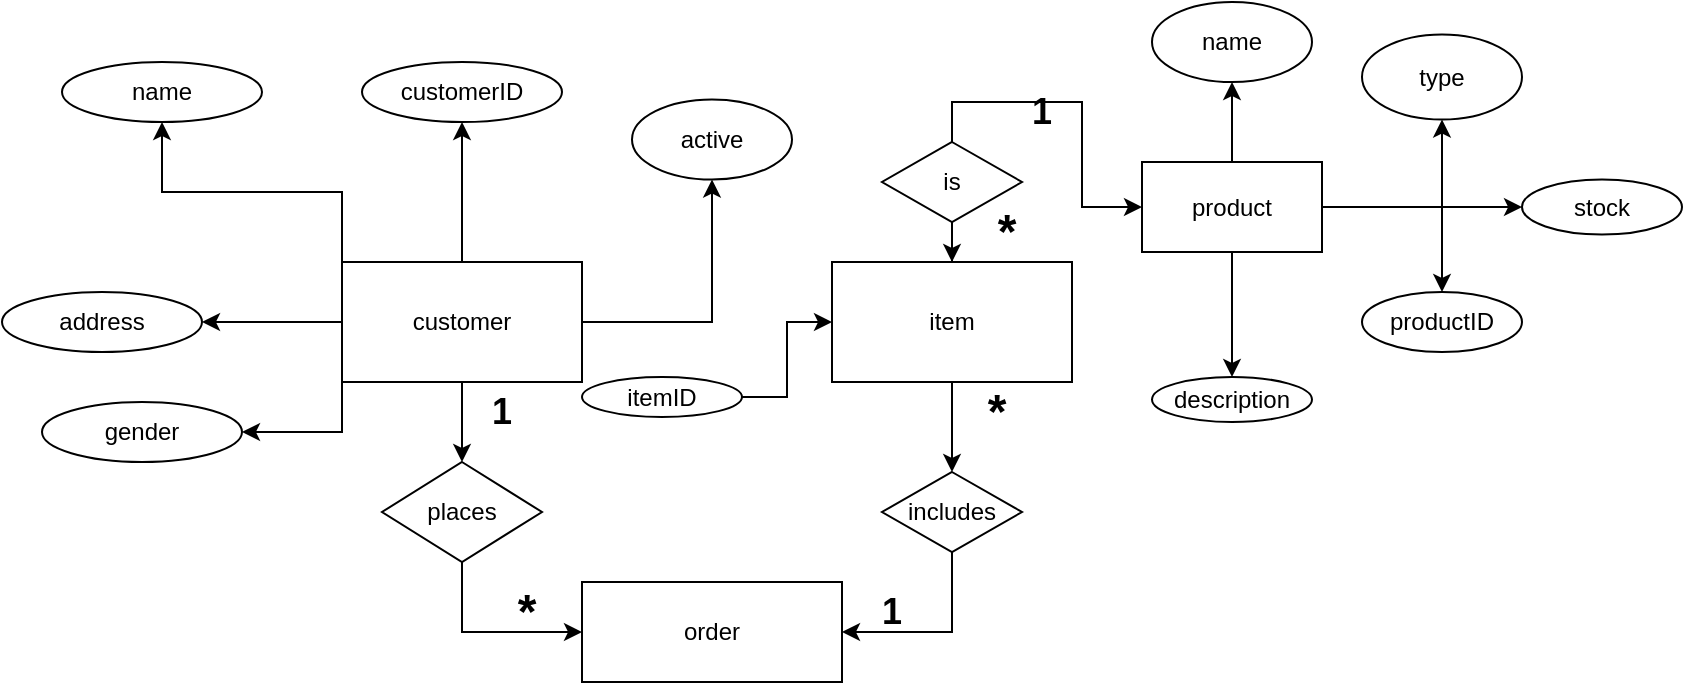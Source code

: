 <mxfile version="24.8.4">
  <diagram id="R2lEEEUBdFMjLlhIrx00" name="Page-1">
    <mxGraphModel dx="1365" dy="599" grid="1" gridSize="10" guides="1" tooltips="1" connect="1" arrows="1" fold="1" page="1" pageScale="1" pageWidth="850" pageHeight="1100" math="0" shadow="0" extFonts="Permanent Marker^https://fonts.googleapis.com/css?family=Permanent+Marker">
      <root>
        <mxCell id="0" />
        <mxCell id="1" parent="0" />
        <mxCell id="6EzivG75NOuCyRAAwWFl-10" value="" style="edgeStyle=orthogonalEdgeStyle;rounded=0;orthogonalLoop=1;jettySize=auto;html=1;" edge="1" parent="1" source="6EzivG75NOuCyRAAwWFl-1" target="6EzivG75NOuCyRAAwWFl-5">
          <mxGeometry relative="1" as="geometry" />
        </mxCell>
        <mxCell id="6EzivG75NOuCyRAAwWFl-11" style="edgeStyle=orthogonalEdgeStyle;rounded=0;orthogonalLoop=1;jettySize=auto;html=1;exitX=0;exitY=0;exitDx=0;exitDy=0;" edge="1" parent="1" source="6EzivG75NOuCyRAAwWFl-1" target="6EzivG75NOuCyRAAwWFl-3">
          <mxGeometry relative="1" as="geometry" />
        </mxCell>
        <mxCell id="6EzivG75NOuCyRAAwWFl-14" value="" style="edgeStyle=orthogonalEdgeStyle;rounded=0;orthogonalLoop=1;jettySize=auto;html=1;" edge="1" parent="1" source="6EzivG75NOuCyRAAwWFl-1" target="6EzivG75NOuCyRAAwWFl-13">
          <mxGeometry relative="1" as="geometry" />
        </mxCell>
        <mxCell id="6EzivG75NOuCyRAAwWFl-16" style="edgeStyle=orthogonalEdgeStyle;rounded=0;orthogonalLoop=1;jettySize=auto;html=1;exitX=0;exitY=1;exitDx=0;exitDy=0;entryX=1;entryY=0.5;entryDx=0;entryDy=0;" edge="1" parent="1" source="6EzivG75NOuCyRAAwWFl-1" target="6EzivG75NOuCyRAAwWFl-6">
          <mxGeometry relative="1" as="geometry">
            <mxPoint x="180.455" y="240" as="targetPoint" />
          </mxGeometry>
        </mxCell>
        <mxCell id="6EzivG75NOuCyRAAwWFl-17" value="" style="edgeStyle=orthogonalEdgeStyle;rounded=0;orthogonalLoop=1;jettySize=auto;html=1;" edge="1" parent="1" source="6EzivG75NOuCyRAAwWFl-1" target="6EzivG75NOuCyRAAwWFl-4">
          <mxGeometry relative="1" as="geometry" />
        </mxCell>
        <mxCell id="6EzivG75NOuCyRAAwWFl-64" style="edgeStyle=orthogonalEdgeStyle;rounded=0;orthogonalLoop=1;jettySize=auto;html=1;" edge="1" parent="1" source="6EzivG75NOuCyRAAwWFl-1" target="6EzivG75NOuCyRAAwWFl-62">
          <mxGeometry relative="1" as="geometry" />
        </mxCell>
        <mxCell id="6EzivG75NOuCyRAAwWFl-1" value="customer" style="whiteSpace=wrap;html=1;" vertex="1" parent="1">
          <mxGeometry x="180" y="150" width="120" height="60" as="geometry" />
        </mxCell>
        <mxCell id="6EzivG75NOuCyRAAwWFl-3" value="name" style="ellipse;whiteSpace=wrap;html=1;" vertex="1" parent="1">
          <mxGeometry x="40" y="50" width="100" height="30" as="geometry" />
        </mxCell>
        <mxCell id="6EzivG75NOuCyRAAwWFl-4" value="address" style="ellipse;whiteSpace=wrap;html=1;" vertex="1" parent="1">
          <mxGeometry x="10" y="165" width="100" height="30" as="geometry" />
        </mxCell>
        <mxCell id="6EzivG75NOuCyRAAwWFl-5" value="customerID" style="ellipse;whiteSpace=wrap;html=1;" vertex="1" parent="1">
          <mxGeometry x="190" y="50" width="100" height="30" as="geometry" />
        </mxCell>
        <mxCell id="6EzivG75NOuCyRAAwWFl-6" value="gender" style="ellipse;whiteSpace=wrap;html=1;" vertex="1" parent="1">
          <mxGeometry x="30" y="220" width="100" height="30" as="geometry" />
        </mxCell>
        <mxCell id="6EzivG75NOuCyRAAwWFl-12" value="order" style="whiteSpace=wrap;html=1;" vertex="1" parent="1">
          <mxGeometry x="300" y="310" width="130" height="50" as="geometry" />
        </mxCell>
        <mxCell id="6EzivG75NOuCyRAAwWFl-15" style="edgeStyle=orthogonalEdgeStyle;rounded=0;orthogonalLoop=1;jettySize=auto;html=1;exitX=0.5;exitY=1;exitDx=0;exitDy=0;entryX=0;entryY=0.5;entryDx=0;entryDy=0;" edge="1" parent="1" source="6EzivG75NOuCyRAAwWFl-13" target="6EzivG75NOuCyRAAwWFl-12">
          <mxGeometry relative="1" as="geometry" />
        </mxCell>
        <mxCell id="6EzivG75NOuCyRAAwWFl-13" value="places" style="rhombus;whiteSpace=wrap;html=1;" vertex="1" parent="1">
          <mxGeometry x="200" y="250" width="80" height="50" as="geometry" />
        </mxCell>
        <mxCell id="6EzivG75NOuCyRAAwWFl-19" style="edgeStyle=orthogonalEdgeStyle;rounded=0;orthogonalLoop=1;jettySize=auto;html=1;exitX=0.5;exitY=1;exitDx=0;exitDy=0;entryX=1;entryY=0.5;entryDx=0;entryDy=0;" edge="1" parent="1" source="6EzivG75NOuCyRAAwWFl-18" target="6EzivG75NOuCyRAAwWFl-12">
          <mxGeometry relative="1" as="geometry" />
        </mxCell>
        <mxCell id="6EzivG75NOuCyRAAwWFl-18" value="includes" style="rhombus;whiteSpace=wrap;html=1;" vertex="1" parent="1">
          <mxGeometry x="450" y="255" width="70" height="40" as="geometry" />
        </mxCell>
        <mxCell id="6EzivG75NOuCyRAAwWFl-21" value="" style="edgeStyle=orthogonalEdgeStyle;rounded=0;orthogonalLoop=1;jettySize=auto;html=1;" edge="1" parent="1" source="6EzivG75NOuCyRAAwWFl-20" target="6EzivG75NOuCyRAAwWFl-18">
          <mxGeometry relative="1" as="geometry" />
        </mxCell>
        <mxCell id="6EzivG75NOuCyRAAwWFl-20" value="item" style="whiteSpace=wrap;html=1;" vertex="1" parent="1">
          <mxGeometry x="425" y="150" width="120" height="60" as="geometry" />
        </mxCell>
        <mxCell id="6EzivG75NOuCyRAAwWFl-53" value="" style="edgeStyle=orthogonalEdgeStyle;rounded=0;orthogonalLoop=1;jettySize=auto;html=1;" edge="1" parent="1" source="6EzivG75NOuCyRAAwWFl-26" target="6EzivG75NOuCyRAAwWFl-52">
          <mxGeometry relative="1" as="geometry" />
        </mxCell>
        <mxCell id="6EzivG75NOuCyRAAwWFl-55" value="" style="edgeStyle=orthogonalEdgeStyle;rounded=0;orthogonalLoop=1;jettySize=auto;html=1;" edge="1" parent="1" source="6EzivG75NOuCyRAAwWFl-26" target="6EzivG75NOuCyRAAwWFl-54">
          <mxGeometry relative="1" as="geometry" />
        </mxCell>
        <mxCell id="6EzivG75NOuCyRAAwWFl-57" value="" style="edgeStyle=orthogonalEdgeStyle;rounded=0;orthogonalLoop=1;jettySize=auto;html=1;" edge="1" parent="1" source="6EzivG75NOuCyRAAwWFl-26" target="6EzivG75NOuCyRAAwWFl-56">
          <mxGeometry relative="1" as="geometry" />
        </mxCell>
        <mxCell id="6EzivG75NOuCyRAAwWFl-59" style="edgeStyle=orthogonalEdgeStyle;rounded=0;orthogonalLoop=1;jettySize=auto;html=1;" edge="1" parent="1" source="6EzivG75NOuCyRAAwWFl-26" target="6EzivG75NOuCyRAAwWFl-58">
          <mxGeometry relative="1" as="geometry" />
        </mxCell>
        <mxCell id="6EzivG75NOuCyRAAwWFl-61" value="" style="edgeStyle=orthogonalEdgeStyle;rounded=0;orthogonalLoop=1;jettySize=auto;html=1;" edge="1" parent="1" source="6EzivG75NOuCyRAAwWFl-26" target="6EzivG75NOuCyRAAwWFl-60">
          <mxGeometry relative="1" as="geometry" />
        </mxCell>
        <mxCell id="6EzivG75NOuCyRAAwWFl-26" value="product" style="whiteSpace=wrap;html=1;" vertex="1" parent="1">
          <mxGeometry x="580" y="100" width="90" height="45" as="geometry" />
        </mxCell>
        <mxCell id="6EzivG75NOuCyRAAwWFl-29" value="" style="edgeStyle=orthogonalEdgeStyle;rounded=0;orthogonalLoop=1;jettySize=auto;html=1;" edge="1" parent="1" source="6EzivG75NOuCyRAAwWFl-28" target="6EzivG75NOuCyRAAwWFl-20">
          <mxGeometry relative="1" as="geometry" />
        </mxCell>
        <mxCell id="6EzivG75NOuCyRAAwWFl-28" value="itemID" style="ellipse;whiteSpace=wrap;html=1;" vertex="1" parent="1">
          <mxGeometry x="300" y="207.5" width="80" height="20" as="geometry" />
        </mxCell>
        <mxCell id="6EzivG75NOuCyRAAwWFl-37" value="" style="edgeStyle=orthogonalEdgeStyle;rounded=0;orthogonalLoop=1;jettySize=auto;html=1;" edge="1" parent="1" source="6EzivG75NOuCyRAAwWFl-36" target="6EzivG75NOuCyRAAwWFl-20">
          <mxGeometry relative="1" as="geometry" />
        </mxCell>
        <mxCell id="6EzivG75NOuCyRAAwWFl-38" style="edgeStyle=orthogonalEdgeStyle;rounded=0;orthogonalLoop=1;jettySize=auto;html=1;exitX=0.5;exitY=0;exitDx=0;exitDy=0;entryX=0;entryY=0.5;entryDx=0;entryDy=0;" edge="1" parent="1" source="6EzivG75NOuCyRAAwWFl-36" target="6EzivG75NOuCyRAAwWFl-26">
          <mxGeometry relative="1" as="geometry" />
        </mxCell>
        <mxCell id="6EzivG75NOuCyRAAwWFl-36" value="is" style="rhombus;whiteSpace=wrap;html=1;" vertex="1" parent="1">
          <mxGeometry x="450" y="90" width="70" height="40" as="geometry" />
        </mxCell>
        <mxCell id="6EzivG75NOuCyRAAwWFl-40" value="&lt;b&gt;&lt;font style=&quot;font-size: 18px;&quot;&gt;1&lt;/font&gt;&lt;/b&gt;" style="text;strokeColor=none;align=center;fillColor=none;html=1;verticalAlign=middle;whiteSpace=wrap;rounded=0;" vertex="1" parent="1">
          <mxGeometry x="500" y="60" width="60" height="30" as="geometry" />
        </mxCell>
        <mxCell id="6EzivG75NOuCyRAAwWFl-41" value="&lt;font style=&quot;font-size: 24px;&quot;&gt;&lt;b&gt;&lt;font&gt;*&lt;/font&gt;&lt;/b&gt;&lt;/font&gt;" style="text;strokeColor=none;align=center;fillColor=none;html=1;verticalAlign=middle;whiteSpace=wrap;rounded=0;" vertex="1" parent="1">
          <mxGeometry x="485" y="120" width="55" height="30" as="geometry" />
        </mxCell>
        <mxCell id="6EzivG75NOuCyRAAwWFl-42" value="&lt;b&gt;&lt;font style=&quot;font-size: 18px;&quot;&gt;1&lt;/font&gt;&lt;/b&gt;" style="text;strokeColor=none;align=center;fillColor=none;html=1;verticalAlign=middle;whiteSpace=wrap;rounded=0;" vertex="1" parent="1">
          <mxGeometry x="230" y="210" width="60" height="30" as="geometry" />
        </mxCell>
        <mxCell id="6EzivG75NOuCyRAAwWFl-43" value="&lt;font style=&quot;font-size: 24px;&quot;&gt;&lt;b&gt;&lt;font&gt;*&lt;/font&gt;&lt;/b&gt;&lt;/font&gt;" style="text;strokeColor=none;align=center;fillColor=none;html=1;verticalAlign=middle;whiteSpace=wrap;rounded=0;" vertex="1" parent="1">
          <mxGeometry x="245" y="310" width="55" height="30" as="geometry" />
        </mxCell>
        <mxCell id="6EzivG75NOuCyRAAwWFl-44" value="&lt;b&gt;&lt;font style=&quot;font-size: 18px;&quot;&gt;1&lt;/font&gt;&lt;/b&gt;" style="text;strokeColor=none;align=center;fillColor=none;html=1;verticalAlign=middle;whiteSpace=wrap;rounded=0;" vertex="1" parent="1">
          <mxGeometry x="425" y="310" width="60" height="30" as="geometry" />
        </mxCell>
        <mxCell id="6EzivG75NOuCyRAAwWFl-47" value="&lt;font style=&quot;font-size: 24px;&quot;&gt;&lt;b&gt;&lt;font&gt;*&lt;/font&gt;&lt;/b&gt;&lt;/font&gt;" style="text;strokeColor=none;align=center;fillColor=none;html=1;verticalAlign=middle;whiteSpace=wrap;rounded=0;" vertex="1" parent="1">
          <mxGeometry x="480" y="210" width="55" height="30" as="geometry" />
        </mxCell>
        <mxCell id="6EzivG75NOuCyRAAwWFl-52" value="type" style="ellipse;whiteSpace=wrap;html=1;" vertex="1" parent="1">
          <mxGeometry x="690" y="36.25" width="80" height="42.5" as="geometry" />
        </mxCell>
        <mxCell id="6EzivG75NOuCyRAAwWFl-54" value="productID" style="ellipse;whiteSpace=wrap;html=1;" vertex="1" parent="1">
          <mxGeometry x="690" y="165" width="80" height="30" as="geometry" />
        </mxCell>
        <mxCell id="6EzivG75NOuCyRAAwWFl-56" value="name" style="ellipse;whiteSpace=wrap;html=1;" vertex="1" parent="1">
          <mxGeometry x="585" y="20" width="80" height="40" as="geometry" />
        </mxCell>
        <mxCell id="6EzivG75NOuCyRAAwWFl-58" value="stock" style="ellipse;whiteSpace=wrap;html=1;" vertex="1" parent="1">
          <mxGeometry x="770" y="108.75" width="80" height="27.5" as="geometry" />
        </mxCell>
        <mxCell id="6EzivG75NOuCyRAAwWFl-60" value="description" style="ellipse;whiteSpace=wrap;html=1;" vertex="1" parent="1">
          <mxGeometry x="585" y="207.5" width="80" height="22.5" as="geometry" />
        </mxCell>
        <mxCell id="6EzivG75NOuCyRAAwWFl-62" value="active" style="ellipse;whiteSpace=wrap;html=1;" vertex="1" parent="1">
          <mxGeometry x="325" y="68.75" width="80" height="40" as="geometry" />
        </mxCell>
      </root>
    </mxGraphModel>
  </diagram>
</mxfile>
